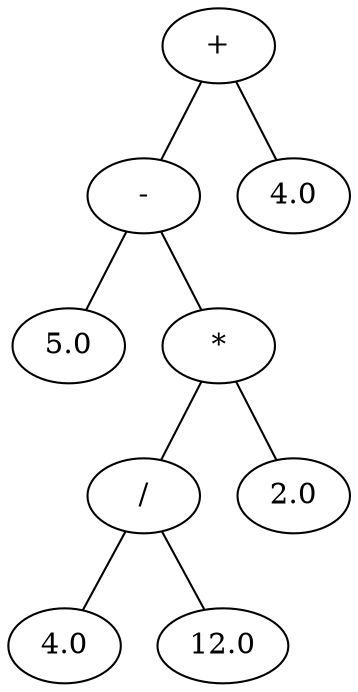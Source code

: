 graph g {
1078694789[label="+"]
1452126962[label="-"]
1078694789 -- 1452126962
1595428806[label="4.0"]
1078694789 -- 1595428806
1072408673[label="5.0"]
1452126962 -- 1072408673
1531448569[label="*"]
1452126962 -- 1531448569
1867083167[label="/"]
1531448569 -- 1867083167
1915910607[label="2.0"]
1531448569 -- 1915910607
284720968[label="4.0"]
1867083167 -- 284720968
189568618[label="12.0"]
1867083167 -- 189568618
}

